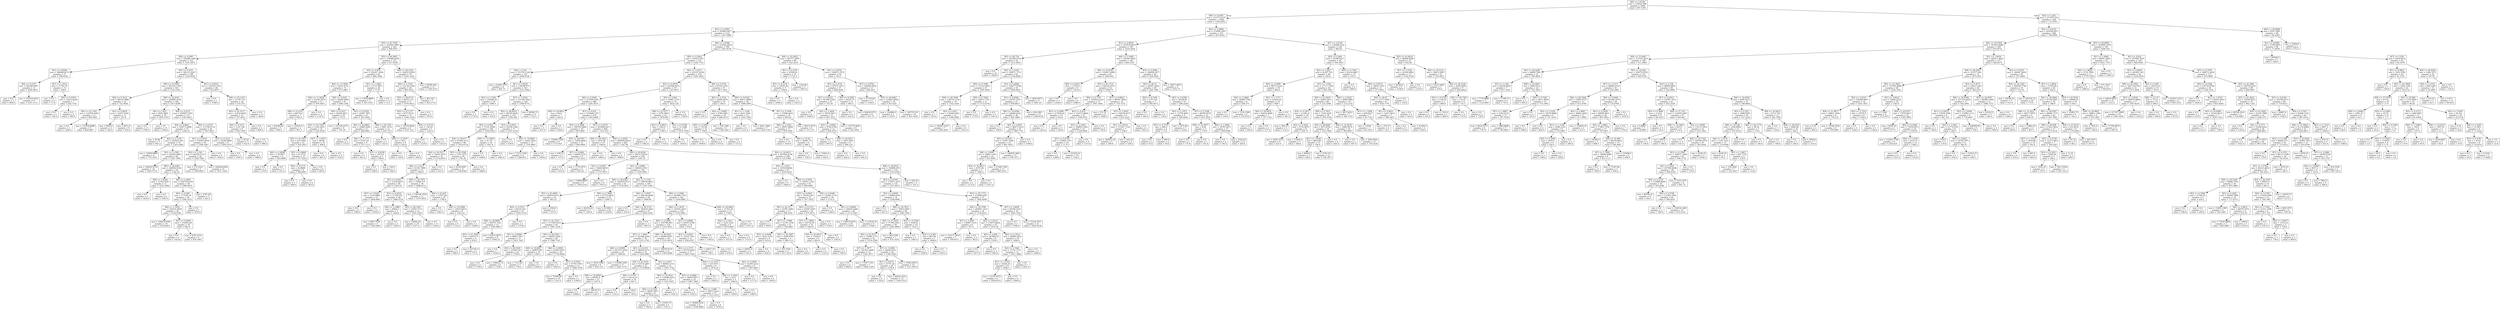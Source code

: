 digraph Tree {
node [shape=box] ;
0 [label="X[6] <= 2.8749\nmse = 332647.698\nsamples = 2000\nvalue = 997.1395"] ;
1 [label="X[0] <= 0.6387\nmse = 312772.0197\nsamples = 1446\nvalue = 1106.4302"] ;
0 -> 1 [labeldistance=2.5, labelangle=45, headlabel="True"] ;
2 [label="X[3] <= 0.2943\nmse = 293883.6677\nsamples = 1131\nvalue = 1187.5968"] ;
1 -> 2 ;
3 [label="X[5] <= 42.7938\nmse = 354544.5982\nsamples = 342\nvalue = 946.9357"] ;
2 -> 3 ;
4 [label="X[0] <= 0.5097\nmse = 358286.1669\nsamples = 215\nvalue = 1141.2651"] ;
3 -> 4 ;
5 [label="X[1] <= 0.8296\nmse = 360068.8176\nsamples = 27\nvalue = 558.8148"] ;
4 -> 5 ;
6 [label="X[4] <= 9.2107\nmse = 362289.9097\nsamples = 12\nvalue = 1045.0833"] ;
5 -> 6 ;
7 [label="mse = 0.0\nsamples = 3\nvalue = 469.0"] ;
6 -> 7 ;
8 [label="mse = 335554.5432\nsamples = 9\nvalue = 1237.1111"] ;
6 -> 8 ;
9 [label="X[7] <= 1.3512\nmse = 17793.76\nsamples = 15\nvalue = 169.8"] ;
5 -> 9 ;
10 [label="mse = 0.0\nsamples = 8\nvalue = 71.0"] ;
9 -> 10 ;
11 [label="X[0] <= 0.5018\nmse = 14223.9184\nsamples = 7\nvalue = 282.7143"] ;
9 -> 11 ;
12 [label="mse = 0.0\nsamples = 3\nvalue = 145.0"] ;
11 -> 12 ;
13 [label="mse = 0.0\nsamples = 4\nvalue = 386.0"] ;
11 -> 13 ;
14 [label="X[3] <= 0.2811\nmse = 302311.0247\nsamples = 188\nvalue = 1224.9149"] ;
4 -> 14 ;
15 [label="X[8] <= 23.3602\nmse = 261222.1305\nsamples = 162\nvalue = 1323.1543"] ;
14 -> 15 ;
16 [label="X[0] <= 0.5212\nmse = 99519.5888\nsamples = 22\nvalue = 721.9545"] ;
15 -> 16 ;
17 [label="X[5] <= 41.1501\nmse = 125550.4463\nsamples = 11\nvalue = 892.9091"] ;
16 -> 17 ;
18 [label="mse = 0.0\nsamples = 2\nvalue = 1200.0"] ;
17 -> 18 ;
19 [label="mse = 127836.8889\nsamples = 9\nvalue = 824.6667"] ;
17 -> 19 ;
20 [label="X[1] <= 0.9918\nmse = 15037.8182\nsamples = 11\nvalue = 551.0"] ;
16 -> 20 ;
21 [label="mse = 9025.0\nsamples = 2\nvalue = 362.0"] ;
20 -> 21 ;
22 [label="mse = 6672.0\nsamples = 9\nvalue = 593.0"] ;
20 -> 22 ;
23 [label="X[8] <= 24.4191\nmse = 220909.2478\nsamples = 140\nvalue = 1417.6286"] ;
15 -> 23 ;
24 [label="X[2] <= 3.821\nmse = 9592.5803\nsamples = 29\nvalue = 1695.3793"] ;
23 -> 24 ;
25 [label="mse = 0.0\nsamples = 15\nvalue = 1790.0"] ;
24 -> 25 ;
26 [label="mse = 0.0\nsamples = 14\nvalue = 1594.0"] ;
24 -> 26 ;
27 [label="X[0] <= 0.5272\nmse = 250697.2303\nsamples = 111\nvalue = 1345.0631"] ;
23 -> 27 ;
28 [label="X[4] <= 8.8621\nmse = 254573.2896\nsamples = 75\nvalue = 1204.52"] ;
27 -> 28 ;
29 [label="mse = 40.96\nsamples = 5\nvalue = 661.2"] ;
28 -> 29 ;
30 [label="X[2] <= 2.1276\nmse = 250162.592\nsamples = 70\nvalue = 1243.3286"] ;
28 -> 30 ;
31 [label="mse = 10560.8889\nsamples = 6\nvalue = 776.3333"] ;
30 -> 31 ;
32 [label="X[2] <= 2.1592\nmse = 250263.0662\nsamples = 64\nvalue = 1287.1094"] ;
30 -> 32 ;
33 [label="mse = 104016.6735\nsamples = 14\nvalue = 1661.5714"] ;
32 -> 33 ;
34 [label="X[8] <= 28.4262\nmse = 240956.5524\nsamples = 50\nvalue = 1182.26"] ;
32 -> 34 ;
35 [label="X[6] <= 2.4594\nmse = 12329.5041\nsamples = 11\nvalue = 1541.6364"] ;
34 -> 35 ;
36 [label="mse = 0.0\nsamples = 5\nvalue = 1420.0"] ;
35 -> 36 ;
37 [label="mse = 0.0\nsamples = 6\nvalue = 1643.0"] ;
35 -> 37 ;
38 [label="X[6] <= 2.2803\nmse = 258739.4254\nsamples = 39\nvalue = 1080.8974"] ;
34 -> 38 ;
39 [label="X[3] <= 0.269\nmse = 177554.16\nsamples = 34\nvalue = 1204.3235"] ;
38 -> 39 ;
40 [label="X[6] <= 2.1059\nmse = 164331.8954\nsamples = 29\nvalue = 1124.0345"] ;
39 -> 40 ;
41 [label="mse = 144410.6593\nsamples = 19\nvalue = 1218.8421"] ;
40 -> 41 ;
42 [label="X[1] <= 0.8304\nmse = 152655.69\nsamples = 10\nvalue = 943.9"] ;
40 -> 42 ;
43 [label="mse = 0.0\nsamples = 4\nvalue = 1416.0"] ;
42 -> 43 ;
44 [label="mse = 6783.4722\nsamples = 6\nvalue = 629.1667"] ;
42 -> 44 ;
45 [label="mse = 0.0\nsamples = 5\nvalue = 1670.0"] ;
39 -> 45 ;
46 [label="mse = 2787.84\nsamples = 5\nvalue = 241.6"] ;
38 -> 46 ;
47 [label="X[6] <= 2.6337\nmse = 115740.6752\nsamples = 36\nvalue = 1637.8611"] ;
27 -> 47 ;
48 [label="X[1] <= 0.9163\nmse = 120393.4056\nsamples = 30\nvalue = 1594.1667"] ;
47 -> 48 ;
49 [label="X[2] <= 2.338\nmse = 144526.1233\nsamples = 24\nvalue = 1628.7083"] ;
48 -> 49 ;
50 [label="mse = 272.2222\nsamples = 3\nvalue = 1569.6667"] ;
49 -> 50 ;
51 [label="mse = 164564.6939\nsamples = 21\nvalue = 1637.1429"] ;
49 -> 51 ;
52 [label="mse = 0.0\nsamples = 6\nvalue = 1456.0"] ;
48 -> 52 ;
53 [label="X[3] <= 0.2213\nmse = 35200.8889\nsamples = 6\nvalue = 1856.3333"] ;
47 -> 53 ;
54 [label="mse = 0.0\nsamples = 2\nvalue = 1591.0"] ;
53 -> 54 ;
55 [label="mse = 0.0\nsamples = 4\nvalue = 1989.0"] ;
53 -> 55 ;
56 [label="X[1] <= 0.8233\nmse = 123518.1553\nsamples = 26\nvalue = 612.8077"] ;
14 -> 56 ;
57 [label="mse = 0.0\nsamples = 2\nvalue = 1566.0"] ;
56 -> 57 ;
58 [label="X[8] <= 25.1519\nmse = 51787.151\nsamples = 24\nvalue = 533.375"] ;
56 -> 58 ;
59 [label="X[5] <= 41.9717\nmse = 13418.8639\nsamples = 13\nvalue = 727.4615"] ;
58 -> 59 ;
60 [label="X[0] <= 0.5371\nmse = 1147.358\nsamples = 9\nvalue = 652.5556"] ;
59 -> 60 ;
61 [label="mse = 46.24\nsamples = 5\nvalue = 622.6"] ;
60 -> 61 ;
62 [label="mse = 0.0\nsamples = 4\nvalue = 690.0"] ;
60 -> 62 ;
63 [label="mse = 0.0\nsamples = 4\nvalue = 896.0"] ;
59 -> 63 ;
64 [label="mse = 0.0\nsamples = 11\nvalue = 304.0"] ;
58 -> 64 ;
65 [label="X[5] <= 46.2681\nmse = 176049.6198\nsamples = 127\nvalue = 617.9528"] ;
3 -> 65 ;
66 [label="X[2] <= 4.878\nmse = 102247.3246\nsamples = 92\nvalue = 464.1848"] ;
65 -> 66 ;
67 [label="X[4] <= 13.7608\nmse = 74247.9722\nsamples = 72\nvalue = 571.6667"] ;
66 -> 67 ;
68 [label="X[4] <= 11.5654\nmse = 53108.2479\nsamples = 11\nvalue = 979.5455"] ;
67 -> 68 ;
69 [label="X[4] <= 9.2107\nmse = 68174.0\nsamples = 7\nvalue = 905.0"] ;
68 -> 69 ;
70 [label="mse = 83636.64\nsamples = 5\nvalue = 946.4"] ;
69 -> 70 ;
71 [label="mse = 14520.25\nsamples = 2\nvalue = 801.5"] ;
69 -> 71 ;
72 [label="mse = 0.0\nsamples = 4\nvalue = 1110.0"] ;
68 -> 72 ;
73 [label="X[6] <= 2.6191\nmse = 42649.9049\nsamples = 61\nvalue = 498.1148"] ;
67 -> 73 ;
74 [label="X[0] <= 0.5327\nmse = 36166.2051\nsamples = 39\nvalue = 575.0"] ;
73 -> 74 ;
75 [label="X[5] <= 43.7293\nmse = 1220.2435\nsamples = 31\nvalue = 542.4194"] ;
74 -> 75 ;
76 [label="X[5] <= 43.1873\nmse = 410.2993\nsamples = 21\nvalue = 563.2857"] ;
75 -> 76 ;
77 [label="X[6] <= 2.4909\nmse = 176.9877\nsamples = 9\nvalue = 543.8889"] ;
76 -> 77 ;
78 [label="mse = 0.0\nsamples = 2\nvalue = 519.0"] ;
77 -> 78 ;
79 [label="mse = 0.0\nsamples = 7\nvalue = 551.0"] ;
77 -> 79 ;
80 [label="X[1] <= 0.8808\nmse = 91.4722\nsamples = 12\nvalue = 577.8333"] ;
76 -> 80 ;
81 [label="X[0] <= 0.5172\nmse = 26.8889\nsamples = 6\nvalue = 586.6667"] ;
80 -> 81 ;
82 [label="mse = 0.0\nsamples = 2\nvalue = 594.0"] ;
81 -> 82 ;
83 [label="mse = 0.0\nsamples = 4\nvalue = 583.0"] ;
81 -> 83 ;
84 [label="mse = 0.0\nsamples = 6\nvalue = 569.0"] ;
80 -> 84 ;
85 [label="X[7] <= 1.6037\nmse = 86.64\nsamples = 10\nvalue = 498.6"] ;
75 -> 85 ;
86 [label="mse = 0.0\nsamples = 6\nvalue = 491.0"] ;
85 -> 86 ;
87 [label="mse = 0.0\nsamples = 4\nvalue = 510.0"] ;
85 -> 87 ;
88 [label="mse = 151529.4375\nsamples = 8\nvalue = 701.25"] ;
74 -> 88 ;
89 [label="X[1] <= 0.9762\nmse = 25087.7851\nsamples = 22\nvalue = 361.8182"] ;
73 -> 89 ;
90 [label="X[5] <= 43.6893\nmse = 14980.2645\nsamples = 11\nvalue = 488.9091"] ;
89 -> 90 ;
91 [label="mse = 0.0\nsamples = 2\nvalue = 272.0"] ;
90 -> 91 ;
92 [label="X[4] <= 17.175\nmse = 5530.321\nsamples = 9\nvalue = 537.1111"] ;
90 -> 92 ;
93 [label="mse = 0.0\nsamples = 4\nvalue = 461.0"] ;
92 -> 93 ;
94 [label="X[1] <= 0.8236\nmse = 1612.8\nsamples = 5\nvalue = 598.0"] ;
92 -> 94 ;
95 [label="mse = 0.0\nsamples = 2\nvalue = 646.0"] ;
94 -> 95 ;
96 [label="mse = 128.0\nsamples = 3\nvalue = 566.0"] ;
94 -> 96 ;
97 [label="X[8] <= 20.1703\nmse = 2891.1074\nsamples = 11\nvalue = 234.7273"] ;
89 -> 97 ;
98 [label="mse = 0.0\nsamples = 3\nvalue = 322.0"] ;
97 -> 98 ;
99 [label="X[8] <= 21.8157\nmse = 48.0\nsamples = 8\nvalue = 202.0"] ;
97 -> 99 ;
100 [label="mse = 0.0\nsamples = 2\nvalue = 190.0"] ;
99 -> 100 ;
101 [label="mse = 0.0\nsamples = 6\nvalue = 206.0"] ;
99 -> 101 ;
102 [label="X[1] <= 1.1485\nmse = 11737.9875\nsamples = 20\nvalue = 77.25"] ;
66 -> 102 ;
103 [label="mse = 17050.8889\nsamples = 3\nvalue = 305.3333"] ;
102 -> 103 ;
104 [label="mse = 0.0\nsamples = 17\nvalue = 37.0"] ;
102 -> 104 ;
105 [label="X[8] <= 28.2156\nmse = 144523.0939\nsamples = 35\nvalue = 1022.1429"] ;
65 -> 105 ;
106 [label="X[6] <= 2.7433\nmse = 121182.0556\nsamples = 24\nvalue = 881.8333"] ;
105 -> 106 ;
107 [label="X[5] <= 49.4174\nmse = 48352.173\nsamples = 17\nvalue = 1070.9412"] ;
106 -> 107 ;
108 [label="X[5] <= 47.2777\nmse = 8757.0533\nsamples = 13\nvalue = 1184.1538"] ;
107 -> 108 ;
109 [label="mse = 10578.8594\nsamples = 8\nvalue = 1147.125"] ;
108 -> 109 ;
110 [label="X[0] <= 0.5153\nmse = 138.24\nsamples = 5\nvalue = 1243.4"] ;
108 -> 110 ;
111 [label="mse = 0.0\nsamples = 2\nvalue = 1229.0"] ;
110 -> 111 ;
112 [label="mse = 0.0\nsamples = 3\nvalue = 1253.0"] ;
110 -> 112 ;
113 [label="mse = 0.0\nsamples = 4\nvalue = 703.0"] ;
107 -> 113 ;
114 [label="mse = 283.102\nsamples = 7\nvalue = 422.5714"] ;
106 -> 114 ;
115 [label="mse = 58780.562\nsamples = 11\nvalue = 1328.2727"] ;
105 -> 115 ;
116 [label="X[6] <= 2.8386\nmse = 231602.4919\nsamples = 789\nvalue = 1291.9138"] ;
2 -> 116 ;
117 [label="X[0] <= 0.5042\nmse = 216167.655\nsamples = 721\nvalue = 1326.7712"] ;
116 -> 117 ;
118 [label="X[2] <= 2.02\nmse = 151705.1149\nsamples = 147\nvalue = 1496.9728"] ;
117 -> 118 ;
119 [label="mse = 23364.1875\nsamples = 4\nvalue = 562.75"] ;
118 -> 119 ;
120 [label="X[1] <= 0.8245\nmse = 130198.975\nsamples = 143\nvalue = 1523.1049"] ;
118 -> 120 ;
121 [label="X[2] <= 2.1592\nmse = 101648.25\nsamples = 14\nvalue = 1099.5"] ;
120 -> 121 ;
122 [label="mse = 0.0\nsamples = 3\nvalue = 1710.0"] ;
121 -> 122 ;
123 [label="mse = 0.0\nsamples = 11\nvalue = 933.0"] ;
121 -> 123 ;
124 [label="X[7] <= 3.5541\nmse = 111709.7924\nsamples = 129\nvalue = 1569.0775"] ;
120 -> 124 ;
125 [label="X[5] <= 48.6919\nmse = 88726.6038\nsamples = 125\nvalue = 1596.168"] ;
124 -> 125 ;
126 [label="X[0] <= 0.504\nmse = 71191.8384\nsamples = 108\nvalue = 1650.4352"] ;
125 -> 126 ;
127 [label="X[4] <= 39.677\nmse = 67828.3112\nsamples = 98\nvalue = 1619.0714"] ;
126 -> 127 ;
128 [label="X[4] <= 34.2517\nmse = 73814.7074\nsamples = 78\nvalue = 1574.8974"] ;
127 -> 128 ;
129 [label="X[6] <= 2.5212\nmse = 51181.7895\nsamples = 76\nvalue = 1600.0"] ;
128 -> 129 ;
130 [label="X[1] <= 0.854\nmse = 15556.6875\nsamples = 40\nvalue = 1520.25"] ;
129 -> 130 ;
131 [label="X[7] <= 1.6328\nmse = 1216.8889\nsamples = 12\nvalue = 1604.6667"] ;
130 -> 131 ;
132 [label="mse = 0.0\nsamples = 8\nvalue = 1580.0"] ;
131 -> 132 ;
133 [label="mse = 0.0\nsamples = 4\nvalue = 1654.0"] ;
131 -> 133 ;
134 [label="X[3] <= 0.4434\nmse = 17339.352\nsamples = 28\nvalue = 1484.0714"] ;
130 -> 134 ;
135 [label="X[6] <= 2.1088\nmse = 20043.2\nsamples = 5\nvalue = 1404.0"] ;
134 -> 135 ;
136 [label="mse = 9067.5556\nsamples = 3\nvalue = 1502.6667"] ;
135 -> 136 ;
137 [label="mse = 0.0\nsamples = 2\nvalue = 1256.0"] ;
135 -> 137 ;
138 [label="X[5] <= 46.3391\nmse = 15054.7713\nsamples = 23\nvalue = 1501.4783"] ;
134 -> 138 ;
139 [label="mse = 33600.24\nsamples = 10\nvalue = 1477.4"] ;
138 -> 139 ;
140 [label="mse = 0.0\nsamples = 13\nvalue = 1520.0"] ;
138 -> 140 ;
141 [label="X[8] <= 20.7972\nmse = 75846.571\nsamples = 36\nvalue = 1688.6111"] ;
129 -> 141 ;
142 [label="mse = 156744.7934\nsamples = 11\nvalue = 1479.5455"] ;
141 -> 142 ;
143 [label="X[8] <= 22.647\nmse = 12557.68\nsamples = 25\nvalue = 1780.6"] ;
141 -> 143 ;
144 [label="mse = 0.0\nsamples = 17\nvalue = 1841.0"] ;
143 -> 144 ;
145 [label="X[4] <= 18.5086\nmse = 15016.6875\nsamples = 8\nvalue = 1652.25"] ;
143 -> 145 ;
146 [label="mse = 0.0\nsamples = 6\nvalue = 1723.0"] ;
145 -> 146 ;
147 [label="mse = 0.0\nsamples = 2\nvalue = 1440.0"] ;
145 -> 147 ;
148 [label="mse = 0.0\nsamples = 2\nvalue = 621.0"] ;
128 -> 148 ;
149 [label="X[5] <= 45.5549\nmse = 7191.2275\nsamples = 20\nvalue = 1791.35"] ;
127 -> 149 ;
150 [label="mse = 4334.9587\nsamples = 11\nvalue = 1728.6364"] ;
149 -> 150 ;
151 [label="mse = 0.0\nsamples = 9\nvalue = 1868.0"] ;
149 -> 151 ;
152 [label="X[4] <= 11.5828\nmse = 41.16\nsamples = 10\nvalue = 1957.8"] ;
126 -> 152 ;
153 [label="mse = 0.0\nsamples = 3\nvalue = 1948.0"] ;
152 -> 153 ;
154 [label="mse = 0.0\nsamples = 7\nvalue = 1962.0"] ;
152 -> 154 ;
155 [label="X[3] <= 0.4052\nmse = 62558.1246\nsamples = 17\nvalue = 1251.4118"] ;
125 -> 155 ;
156 [label="mse = 0.0\nsamples = 2\nvalue = 639.0"] ;
155 -> 156 ;
157 [label="X[4] <= 14.0695\nmse = 14225.2622\nsamples = 15\nvalue = 1333.0667"] ;
155 -> 157 ;
158 [label="mse = 17212.7344\nsamples = 8\nvalue = 1266.625"] ;
157 -> 158 ;
159 [label="mse = 0.0\nsamples = 7\nvalue = 1409.0"] ;
157 -> 159 ;
160 [label="mse = 90306.75\nsamples = 4\nvalue = 722.5"] ;
124 -> 160 ;
161 [label="X[1] <= 1.0371\nmse = 223357.6338\nsamples = 574\nvalue = 1283.1829"] ;
117 -> 161 ;
162 [label="X[3] <= 0.4678\nmse = 221966.8573\nsamples = 517\nvalue = 1323.4971"] ;
161 -> 162 ;
163 [label="X[0] <= 0.5046\nmse = 217929.0301\nsamples = 486\nvalue = 1291.0535"] ;
162 -> 163 ;
164 [label="X[4] <= 26.0822\nmse = 90.0\nsamples = 7\nvalue = 443.0"] ;
163 -> 164 ;
165 [label="mse = 0.0\nsamples = 5\nvalue = 437.0"] ;
164 -> 165 ;
166 [label="mse = 0.0\nsamples = 2\nvalue = 458.0"] ;
164 -> 166 ;
167 [label="X[7] <= 0.019\nmse = 210448.7357\nsamples = 479\nvalue = 1303.4468"] ;
163 -> 167 ;
168 [label="X[3] <= 0.3698\nmse = 169793.9889\nsamples = 19\nvalue = 867.8947"] ;
167 -> 168 ;
169 [label="mse = 139280.7344\nsamples = 8\nvalue = 1175.625"] ;
168 -> 169 ;
170 [label="X[5] <= 44.0507\nmse = 73026.0826\nsamples = 11\nvalue = 644.0909"] ;
168 -> 170 ;
171 [label="mse = 1681.0\nsamples = 2\nvalue = 157.0"] ;
170 -> 171 ;
172 [label="X[7] <= 0.0062\nmse = 24440.2222\nsamples = 9\nvalue = 752.3333"] ;
170 -> 172 ;
173 [label="mse = 0.0\nsamples = 5\nvalue = 614.0"] ;
172 -> 173 ;
174 [label="mse = 1170.1875\nsamples = 4\nvalue = 925.25"] ;
172 -> 174 ;
175 [label="X[7] <= 0.0575\nmse = 203968.6417\nsamples = 460\nvalue = 1321.437"] ;
167 -> 175 ;
176 [label="X[8] <= 24.3623\nmse = 3010.56\nsamples = 10\nvalue = 1928.8"] ;
175 -> 176 ;
177 [label="mse = 0.0\nsamples = 6\nvalue = 1884.0"] ;
176 -> 177 ;
178 [label="mse = 0.0\nsamples = 4\nvalue = 1996.0"] ;
176 -> 178 ;
179 [label="X[6] <= 2.4283\nmse = 200054.6564\nsamples = 450\nvalue = 1307.94"] ;
175 -> 179 ;
180 [label="X[8] <= 20.8294\nmse = 182313.6336\nsamples = 250\nvalue = 1381.52"] ;
179 -> 180 ;
181 [label="X[1] <= 0.8267\nmse = 55682.6939\nsamples = 14\nvalue = 1757.8571"] ;
180 -> 181 ;
182 [label="mse = 13868.8889\nsamples = 6\nvalue = 1500.3333"] ;
181 -> 182 ;
183 [label="mse = 0.0\nsamples = 8\nvalue = 1951.0"] ;
181 -> 183 ;
184 [label="X[2] <= 2.0068\nmse = 180925.4705\nsamples = 236\nvalue = 1359.1949"] ;
180 -> 184 ;
185 [label="X[8] <= 28.4262\nmse = 106102.0119\nsamples = 41\nvalue = 1178.2927"] ;
184 -> 185 ;
186 [label="X[5] <= 43.4094\nmse = 109914.8125\nsamples = 16\nvalue = 993.25"] ;
185 -> 186 ;
187 [label="X[0] <= 0.5513\nmse = 94216.102\nsamples = 14\nvalue = 1055.5714"] ;
186 -> 187 ;
188 [label="X[8] <= 26.8992\nmse = 89578.7222\nsamples = 12\nvalue = 1001.6667"] ;
187 -> 188 ;
189 [label="X[5] <= 41.5693\nmse = 62010.75\nsamples = 4\nvalue = 876.5"] ;
188 -> 189 ;
190 [label="mse = 0.0\nsamples = 2\nvalue = 982.0"] ;
189 -> 190 ;
191 [label="mse = 101761.0\nsamples = 2\nvalue = 771.0"] ;
189 -> 191 ;
192 [label="mse = 91612.6875\nsamples = 8\nvalue = 1064.25"] ;
188 -> 192 ;
193 [label="mse = 0.0\nsamples = 2\nvalue = 1379.0"] ;
187 -> 193 ;
194 [label="mse = 2304.0\nsamples = 2\nvalue = 557.0"] ;
186 -> 194 ;
195 [label="X[6] <= 2.3849\nmse = 67722.6816\nsamples = 25\nvalue = 1296.72"] ;
185 -> 195 ;
196 [label="mse = 82254.24\nsamples = 5\nvalue = 1203.6"] ;
195 -> 196 ;
197 [label="mse = 61380.0\nsamples = 20\nvalue = 1320.0"] ;
195 -> 197 ;
198 [label="X[2] <= 2.1163\nmse = 188330.0852\nsamples = 195\nvalue = 1397.2308"] ;
184 -> 198 ;
199 [label="X[4] <= 5.9597\nmse = 204144.9604\nsamples = 50\nvalue = 1606.86"] ;
198 -> 199 ;
200 [label="mse = 0.0\nsamples = 3\nvalue = 923.0"] ;
199 -> 200 ;
201 [label="X[4] <= 38.5716\nmse = 185419.1861\nsamples = 47\nvalue = 1650.5106"] ;
199 -> 201 ;
202 [label="X[5] <= 41.3532\nmse = 171590.9314\nsamples = 45\nvalue = 1681.1556"] ;
201 -> 202 ;
203 [label="X[1] <= 0.8684\nmse = 96821.5917\nsamples = 17\nvalue = 1831.7647"] ;
202 -> 203 ;
204 [label="mse = 0.0\nsamples = 7\nvalue = 1936.0"] ;
203 -> 204 ;
205 [label="X[5] <= 40.1929\nmse = 151667.36\nsamples = 10\nvalue = 1758.8"] ;
203 -> 205 ;
206 [label="mse = 0.0\nsamples = 2\nvalue = 1736.0"] ;
205 -> 206 ;
207 [label="mse = 189421.75\nsamples = 8\nvalue = 1764.5"] ;
205 -> 207 ;
208 [label="X[5] <= 42.4303\nmse = 194853.2041\nsamples = 28\nvalue = 1589.7143"] ;
202 -> 208 ;
209 [label="X[8] <= 39.8927\nmse = 289679.69\nsamples = 10\nvalue = 1285.1"] ;
208 -> 209 ;
210 [label="mse = 7123.36\nsamples = 5\nvalue = 750.2"] ;
209 -> 210 ;
211 [label="mse = 0.0\nsamples = 5\nvalue = 1820.0"] ;
209 -> 211 ;
212 [label="X[6] <= 2.0958\nmse = 61983.0525\nsamples = 18\nvalue = 1758.9444"] ;
208 -> 212 ;
213 [label="mse = 0.0\nsamples = 5\nvalue = 1943.0"] ;
212 -> 213 ;
214 [label="X[1] <= 0.9161\nmse = 67781.9763\nsamples = 13\nvalue = 1688.1538"] ;
212 -> 214 ;
215 [label="mse = 75599.09\nsamples = 10\nvalue = 1741.9"] ;
214 -> 215 ;
216 [label="mse = 0.0\nsamples = 3\nvalue = 1509.0"] ;
214 -> 216 ;
217 [label="mse = 0.0\nsamples = 2\nvalue = 961.0"] ;
201 -> 217 ;
218 [label="X[6] <= 2.3586\nmse = 162498.1763\nsamples = 145\nvalue = 1324.9448"] ;
198 -> 218 ;
219 [label="X[6] <= 2.3478\nmse = 150162.2452\nsamples = 130\nvalue = 1270.5692"] ;
218 -> 219 ;
220 [label="X[6] <= 2.2082\nmse = 145790.093\nsamples = 116\nvalue = 1313.5431"] ;
219 -> 220 ;
221 [label="X[7] <= 1.4941\nmse = 141466.2242\nsamples = 78\nvalue = 1215.1795"] ;
220 -> 221 ;
222 [label="X[6] <= 2.0958\nmse = 201373.1936\nsamples = 25\nvalue = 1069.92"] ;
221 -> 222 ;
223 [label="mse = 5439.1094\nsamples = 8\nvalue = 655.125"] ;
222 -> 223 ;
224 [label="mse = 174508.3391\nsamples = 17\nvalue = 1265.1176"] ;
222 -> 224 ;
225 [label="X[3] <= 0.4333\nmse = 98560.4372\nsamples = 53\nvalue = 1283.6981"] ;
221 -> 225 ;
226 [label="X[5] <= 43.4161\nmse = 93514.2087\nsamples = 22\nvalue = 1170.8636"] ;
225 -> 226 ;
227 [label="X[8] <= 32.6959\nmse = 66793.0\nsamples = 12\nvalue = 1357.0"] ;
226 -> 227 ;
228 [label="mse = 0.0\nsamples = 4\nvalue = 1688.0"] ;
227 -> 228 ;
229 [label="mse = 18018.75\nsamples = 8\nvalue = 1191.5"] ;
227 -> 229 ;
230 [label="X[0] <= 0.557\nmse = 34112.25\nsamples = 10\nvalue = 947.5"] ;
226 -> 230 ;
231 [label="mse = 0.0\nsamples = 5\nvalue = 1132.0"] ;
230 -> 231 ;
232 [label="mse = 144.0\nsamples = 5\nvalue = 763.0"] ;
230 -> 232 ;
233 [label="X[1] <= 0.857\nmse = 86694.1103\nsamples = 31\nvalue = 1363.7742"] ;
225 -> 233 ;
234 [label="X[4] <= 29.3631\nmse = 118586.2431\nsamples = 12\nvalue = 1167.4167"] ;
233 -> 234 ;
235 [label="X[0] <= 0.5184\nmse = 89267.0617\nsamples = 9\nvalue = 1036.2222"] ;
234 -> 235 ;
236 [label="mse = 0.0\nsamples = 5\nvalue = 784.0"] ;
235 -> 236 ;
237 [label="mse = 21930.75\nsamples = 4\nvalue = 1351.5"] ;
235 -> 237 ;
238 [label="mse = 0.0\nsamples = 3\nvalue = 1561.0"] ;
234 -> 238 ;
239 [label="X[3] <= 0.4466\nmse = 26820.5873\nsamples = 19\nvalue = 1487.7895"] ;
233 -> 239 ;
240 [label="mse = 0.0\nsamples = 4\nvalue = 1392.0"] ;
239 -> 240 ;
241 [label="X[2] <= 3.686\nmse = 30873.4222\nsamples = 15\nvalue = 1513.3333"] ;
239 -> 241 ;
242 [label="mse = 50068.5432\nsamples = 9\nvalue = 1536.8889"] ;
241 -> 242 ;
243 [label="mse = 0.0\nsamples = 6\nvalue = 1478.0"] ;
241 -> 243 ;
244 [label="X[8] <= 26.5832\nmse = 94040.0367\nsamples = 38\nvalue = 1515.4474"] ;
220 -> 244 ;
245 [label="mse = 58978.9116\nsamples = 21\nvalue = 1395.4286"] ;
244 -> 245 ;
246 [label="X[2] <= 2.3179\nmse = 97576.4429\nsamples = 17\nvalue = 1663.7059"] ;
244 -> 246 ;
247 [label="X[4] <= 31.2517\nmse = 225.9375\nsamples = 8\nvalue = 1974.25"] ;
246 -> 247 ;
248 [label="mse = 0.0\nsamples = 3\nvalue = 1993.0"] ;
247 -> 248 ;
249 [label="X[6] <= 2.3455\nmse = 24.0\nsamples = 5\nvalue = 1963.0"] ;
247 -> 249 ;
250 [label="mse = 0.0\nsamples = 3\nvalue = 1959.0"] ;
249 -> 250 ;
251 [label="mse = 0.0\nsamples = 2\nvalue = 1969.0"] ;
249 -> 251 ;
252 [label="X[2] <= 4.2836\nmse = 22190.2222\nsamples = 9\nvalue = 1387.6667"] ;
246 -> 252 ;
253 [label="mse = 0.0\nsamples = 3\nvalue = 1177.0"] ;
252 -> 253 ;
254 [label="mse = 0.0\nsamples = 6\nvalue = 1493.0"] ;
252 -> 254 ;
255 [label="X[1] <= 0.8604\nmse = 44301.6786\nsamples = 14\nvalue = 914.5"] ;
219 -> 255 ;
256 [label="X[3] <= 0.4505\nmse = 12222.7431\nsamples = 12\nvalue = 839.4167"] ;
255 -> 256 ;
257 [label="mse = 24837.76\nsamples = 5\nvalue = 788.2"] ;
256 -> 257 ;
258 [label="mse = 0.0\nsamples = 7\nvalue = 876.0"] ;
256 -> 258 ;
259 [label="mse = 0.0\nsamples = 2\nvalue = 1365.0"] ;
255 -> 259 ;
260 [label="X[8] <= 24.6082\nmse = 21703.36\nsamples = 15\nvalue = 1796.2"] ;
218 -> 260 ;
261 [label="X[2] <= 2.1621\nmse = 2222.2222\nsamples = 9\nvalue = 1679.6667"] ;
260 -> 261 ;
262 [label="mse = 0.0\nsamples = 3\nvalue = 1613.0"] ;
261 -> 262 ;
263 [label="mse = 0.0\nsamples = 6\nvalue = 1713.0"] ;
261 -> 263 ;
264 [label="mse = 0.0\nsamples = 6\nvalue = 1971.0"] ;
260 -> 264 ;
265 [label="X[4] <= 14.4615\nmse = 207004.0138\nsamples = 200\nvalue = 1215.965"] ;
179 -> 265 ;
266 [label="X[2] <= 2.022\nmse = 167639.8004\nsamples = 67\nvalue = 1010.9254"] ;
265 -> 266 ;
267 [label="mse = 0.0\nsamples = 6\nvalue = 1664.0"] ;
266 -> 267 ;
268 [label="X[0] <= 0.5594\nmse = 138051.1325\nsamples = 61\nvalue = 946.6885"] ;
266 -> 268 ;
269 [label="X[3] <= 0.4505\nmse = 78330.256\nsamples = 31\nvalue = 767.7419"] ;
268 -> 269 ;
270 [label="X[5] <= 42.311\nmse = 23781.1696\nsamples = 17\nvalue = 596.3529"] ;
269 -> 270 ;
271 [label="mse = 0.0\nsamples = 2\nvalue = 909.0"] ;
270 -> 271 ;
272 [label="X[7] <= 1.5666\nmse = 12181.1556\nsamples = 15\nvalue = 554.6667"] ;
270 -> 272 ;
273 [label="X[3] <= 0.4449\nmse = 9522.3333\nsamples = 6\nvalue = 653.0"] ;
272 -> 273 ;
274 [label="mse = 28561.0\nsamples = 2\nvalue = 651.0"] ;
273 -> 274 ;
275 [label="mse = 0.0\nsamples = 4\nvalue = 654.0"] ;
273 -> 275 ;
276 [label="X[5] <= 44.3587\nmse = 3209.8765\nsamples = 9\nvalue = 489.1111"] ;
272 -> 276 ;
277 [label="mse = 555.5556\nsamples = 3\nvalue = 411.3333"] ;
276 -> 277 ;
278 [label="mse = 0.0\nsamples = 6\nvalue = 528.0"] ;
276 -> 278 ;
279 [label="X[0] <= 0.5371\nmse = 65587.8367\nsamples = 14\nvalue = 975.8571"] ;
269 -> 279 ;
280 [label="X[7] <= 1.5664\nmse = 64754.16\nsamples = 10\nvalue = 1063.8"] ;
279 -> 280 ;
281 [label="X[5] <= 43.4632\nmse = 71442.0\nsamples = 6\nvalue = 943.0"] ;
280 -> 281 ;
282 [label="mse = 0.0\nsamples = 4\nvalue = 1132.0"] ;
281 -> 282 ;
283 [label="mse = 0.0\nsamples = 2\nvalue = 565.0"] ;
281 -> 283 ;
284 [label="mse = 0.0\nsamples = 4\nvalue = 1245.0"] ;
280 -> 284 ;
285 [label="mse = 0.0\nsamples = 4\nvalue = 756.0"] ;
279 -> 285 ;
286 [label="X[4] <= 4.5448\nmse = 132481.1733\nsamples = 30\nvalue = 1131.6"] ;
268 -> 286 ;
287 [label="mse = 0.0\nsamples = 4\nvalue = 1249.0"] ;
286 -> 287 ;
288 [label="X[1] <= 0.8448\nmse = 150416.2485\nsamples = 26\nvalue = 1113.5385"] ;
286 -> 288 ;
289 [label="mse = 159670.6475\nsamples = 20\nvalue = 1130.05"] ;
288 -> 289 ;
290 [label="mse = 115630.25\nsamples = 6\nvalue = 1058.5"] ;
288 -> 290 ;
291 [label="X[8] <= 28.8521\nmse = 194986.476\nsamples = 133\nvalue = 1319.2556"] ;
265 -> 291 ;
292 [label="X[3] <= 0.4393\nmse = 174971.1675\nsamples = 131\nvalue = 1337.8473"] ;
291 -> 292 ;
293 [label="X[2] <= 2.0045\nmse = 114899.5181\nsamples = 74\nvalue = 1226.0946"] ;
292 -> 293 ;
294 [label="mse = 0.0\nsamples = 5\nvalue = 447.0"] ;
293 -> 294 ;
295 [label="X[8] <= 20.7613\nmse = 76053.6097\nsamples = 69\nvalue = 1282.5507"] ;
293 -> 295 ;
296 [label="X[4] <= 37.2039\nmse = 75789.3565\nsamples = 59\nvalue = 1240.3898"] ;
295 -> 296 ;
297 [label="X[5] <= 41.9717\nmse = 75086.1775\nsamples = 52\nvalue = 1276.2308"] ;
296 -> 297 ;
298 [label="X[7] <= 1.7877\nmse = 187241.2899\nsamples = 13\nvalue = 1185.3077"] ;
297 -> 298 ;
299 [label="mse = 0.0\nsamples = 6\nvalue = 860.0"] ;
298 -> 299 ;
300 [label="mse = 179277.551\nsamples = 7\nvalue = 1464.1429"] ;
298 -> 300 ;
301 [label="X[7] <= 3.0398\nmse = 34026.9152\nsamples = 39\nvalue = 1306.5385"] ;
297 -> 301 ;
302 [label="X[1] <= 0.8371\nmse = 33771.04\nsamples = 20\nvalue = 1339.4"] ;
301 -> 302 ;
303 [label="mse = 0.0\nsamples = 8\nvalue = 1332.0"] ;
302 -> 303 ;
304 [label="mse = 56224.2222\nsamples = 12\nvalue = 1344.3333"] ;
302 -> 304 ;
305 [label="mse = 31962.9972\nsamples = 19\nvalue = 1271.9474"] ;
301 -> 305 ;
306 [label="mse = 582.9796\nsamples = 7\nvalue = 974.1429"] ;
296 -> 306 ;
307 [label="X[3] <= 0.3504\nmse = 5249.01\nsamples = 10\nvalue = 1531.3"] ;
295 -> 307 ;
308 [label="mse = 0.0\nsamples = 5\nvalue = 1462.0"] ;
307 -> 308 ;
309 [label="X[3] <= 0.402\nmse = 893.04\nsamples = 5\nvalue = 1600.6"] ;
307 -> 309 ;
310 [label="mse = 0.0\nsamples = 2\nvalue = 1564.0"] ;
309 -> 310 ;
311 [label="mse = 0.0\nsamples = 3\nvalue = 1625.0"] ;
309 -> 311 ;
312 [label="X[5] <= 45.1774\nmse = 215696.6267\nsamples = 57\nvalue = 1482.9298"] ;
292 -> 312 ;
313 [label="X[4] <= 18.3799\nmse = 285841.1453\nsamples = 34\nvalue = 1374.8235"] ;
312 -> 313 ;
314 [label="X[7] <= 2.3843\nmse = 150867.3333\nsamples = 9\nvalue = 707.0"] ;
313 -> 314 ;
315 [label="mse = 155171.2653\nsamples = 7\nvalue = 799.8571"] ;
314 -> 315 ;
316 [label="mse = 0.0\nsamples = 2\nvalue = 382.0"] ;
314 -> 316 ;
317 [label="X[2] <= 2.0211\nmse = 116075.8624\nsamples = 25\nvalue = 1615.24"] ;
313 -> 317 ;
318 [label="X[2] <= 2.004\nmse = 267806.25\nsamples = 6\nvalue = 1359.5"] ;
317 -> 318 ;
319 [label="mse = 0.0\nsamples = 3\nvalue = 1877.0"] ;
318 -> 319 ;
320 [label="mse = 0.0\nsamples = 3\nvalue = 842.0"] ;
318 -> 320 ;
321 [label="X[2] <= 2.3512\nmse = 40985.2632\nsamples = 19\nvalue = 1696.0"] ;
317 -> 321 ;
322 [label="X[2] <= 2.1641\nmse = 17741.7751\nsamples = 13\nvalue = 1811.3846"] ;
321 -> 322 ;
323 [label="X[7] <= 1.5352\nmse = 14244.25\nsamples = 10\nvalue = 1856.5"] ;
322 -> 323 ;
324 [label="mse = 21233.4722\nsamples = 6\nvalue = 1824.8333"] ;
323 -> 324 ;
325 [label="mse = 0.0\nsamples = 4\nvalue = 1904.0"] ;
323 -> 325 ;
326 [label="mse = 0.0\nsamples = 3\nvalue = 1661.0"] ;
322 -> 326 ;
327 [label="mse = 0.0\nsamples = 6\nvalue = 1446.0"] ;
321 -> 327 ;
328 [label="X[7] <= 3.0659\nmse = 69189.3233\nsamples = 23\nvalue = 1642.7391"] ;
312 -> 328 ;
329 [label="mse = 0.0\nsamples = 2\nvalue = 1708.0"] ;
328 -> 329 ;
330 [label="mse = 75334.5351\nsamples = 21\nvalue = 1636.5238"] ;
328 -> 330 ;
331 [label="mse = 420.25\nsamples = 2\nvalue = 101.5"] ;
291 -> 331 ;
332 [label="X[3] <= 0.493\nmse = 10061.2737\nsamples = 31\nvalue = 1832.129"] ;
162 -> 332 ;
333 [label="X[8] <= 23.2277\nmse = 5376.3403\nsamples = 23\nvalue = 1878.087"] ;
332 -> 333 ;
334 [label="X[3] <= 0.4823\nmse = 7442.0\nsamples = 6\nvalue = 1780.0"] ;
333 -> 334 ;
335 [label="mse = 0.0\nsamples = 2\nvalue = 1902.0"] ;
334 -> 335 ;
336 [label="mse = 0.0\nsamples = 4\nvalue = 1719.0"] ;
334 -> 336 ;
337 [label="X[3] <= 0.4796\nmse = 53.1488\nsamples = 17\nvalue = 1912.7059"] ;
333 -> 337 ;
338 [label="mse = 0.0\nsamples = 5\nvalue = 1924.0"] ;
337 -> 338 ;
339 [label="mse = 0.0\nsamples = 12\nvalue = 1908.0"] ;
337 -> 339 ;
340 [label="mse = 0.0\nsamples = 8\nvalue = 1700.0"] ;
332 -> 340 ;
341 [label="X[0] <= 0.5756\nmse = 87526.3195\nsamples = 57\nvalue = 917.5263"] ;
161 -> 341 ;
342 [label="X[6] <= 2.3124\nmse = 22684.9474\nsamples = 19\nvalue = 592.0"] ;
341 -> 342 ;
343 [label="mse = 0.0\nsamples = 3\nvalue = 291.0"] ;
342 -> 343 ;
344 [label="X[2] <= 3.6905\nmse = 6765.4961\nsamples = 16\nvalue = 648.4375"] ;
342 -> 344 ;
345 [label="X[6] <= 2.5082\nmse = 752.64\nsamples = 10\nvalue = 708.6"] ;
344 -> 345 ;
346 [label="mse = 0.0\nsamples = 4\nvalue = 675.0"] ;
345 -> 346 ;
347 [label="mse = 0.0\nsamples = 6\nvalue = 731.0"] ;
345 -> 347 ;
348 [label="mse = 700.1389\nsamples = 6\nvalue = 548.1667"] ;
344 -> 348 ;
349 [label="X[0] <= 0.6165\nmse = 40471.4688\nsamples = 38\nvalue = 1080.2895"] ;
341 -> 349 ;
350 [label="X[1] <= 1.1146\nmse = 4631.2544\nsamples = 13\nvalue = 1243.7692"] ;
349 -> 350 ;
351 [label="mse = 0.0\nsamples = 6\nvalue = 1231.0"] ;
350 -> 351 ;
352 [label="mse = 8341.3469\nsamples = 7\nvalue = 1254.7143"] ;
350 -> 352 ;
353 [label="X[7] <= 4.2396\nmse = 37984.4416\nsamples = 25\nvalue = 995.28"] ;
349 -> 353 ;
354 [label="X[6] <= 2.1565\nmse = 29057.6609\nsamples = 17\nvalue = 939.5294"] ;
353 -> 354 ;
355 [label="mse = 0.0\nsamples = 13\nvalue = 1018.0"] ;
354 -> 355 ;
356 [label="X[4] <= 22.45\nmse = 38442.75\nsamples = 4\nvalue = 684.5"] ;
354 -> 356 ;
357 [label="mse = 0.0\nsamples = 2\nvalue = 726.0"] ;
356 -> 357 ;
358 [label="mse = 73441.0\nsamples = 2\nvalue = 643.0"] ;
356 -> 358 ;
359 [label="mse = 36313.9375\nsamples = 8\nvalue = 1113.75"] ;
353 -> 359 ;
360 [label="X[4] <= 10.2952\nmse = 245777.2483\nsamples = 68\nvalue = 922.3235"] ;
116 -> 360 ;
361 [label="X[3] <= 0.3239\nmse = 35569.41\nsamples = 10\nvalue = 1733.3"] ;
360 -> 361 ;
362 [label="X[3] <= 0.3154\nmse = 13029.36\nsamples = 5\nvalue = 1564.8"] ;
361 -> 362 ;
363 [label="mse = 0.0\nsamples = 3\nvalue = 1658.0"] ;
362 -> 363 ;
364 [label="mse = 0.0\nsamples = 2\nvalue = 1425.0"] ;
362 -> 364 ;
365 [label="mse = 1324.96\nsamples = 5\nvalue = 1901.8"] ;
361 -> 365 ;
366 [label="X[1] <= 0.9751\nmse = 149075.7672\nsamples = 58\nvalue = 782.5"] ;
360 -> 366 ;
367 [label="X[3] <= 0.3154\nmse = 87673.1015\nsamples = 37\nvalue = 668.9189"] ;
366 -> 367 ;
368 [label="X[1] <= 0.8222\nmse = 81390.2144\nsamples = 25\nvalue = 752.16"] ;
367 -> 368 ;
369 [label="mse = 0.0\nsamples = 4\nvalue = 1040.0"] ;
368 -> 369 ;
370 [label="X[2] <= 2.3628\nmse = 78105.8413\nsamples = 21\nvalue = 697.3333"] ;
368 -> 370 ;
371 [label="X[2] <= 2.0058\nmse = 9764.0764\nsamples = 12\nvalue = 828.4167"] ;
370 -> 371 ;
372 [label="mse = 0.0\nsamples = 4\nvalue = 697.0"] ;
371 -> 372 ;
373 [label="X[8] <= 26.2615\nmse = 1693.3594\nsamples = 8\nvalue = 894.125"] ;
371 -> 373 ;
374 [label="mse = 0.0\nsamples = 5\nvalue = 926.0"] ;
373 -> 374 ;
375 [label="mse = 0.0\nsamples = 3\nvalue = 841.0"] ;
373 -> 375 ;
376 [label="mse = 115770.4691\nsamples = 9\nvalue = 522.5556"] ;
370 -> 376 ;
377 [label="X[0] <= 0.5285\nmse = 56252.75\nsamples = 12\nvalue = 495.5"] ;
367 -> 377 ;
378 [label="mse = 0.0\nsamples = 4\nvalue = 423.0"] ;
377 -> 378 ;
379 [label="mse = 80436.9375\nsamples = 8\nvalue = 531.75"] ;
377 -> 379 ;
380 [label="X[7] <= 0.6762\nmse = 194484.0454\nsamples = 21\nvalue = 982.619"] ;
366 -> 380 ;
381 [label="mse = 27159.04\nsamples = 5\nvalue = 1526.6"] ;
380 -> 381 ;
382 [label="X[5] <= 44.4847\nmse = 125401.6094\nsamples = 16\nvalue = 812.625"] ;
380 -> 382 ;
383 [label="mse = 142884.0\nsamples = 2\nvalue = 529.0"] ;
382 -> 383 ;
384 [label="mse = 109770.551\nsamples = 14\nvalue = 853.1429"] ;
382 -> 384 ;
385 [label="X[2] <= 2.9004\nmse = 272006.3587\nsamples = 315\nvalue = 815.0032"] ;
1 -> 385 ;
386 [label="X[1] <= 0.8819\nmse = 257819.6819\nsamples = 195\nvalue = 1019.3436"] ;
385 -> 386 ;
387 [label="X[5] <= 40.734\nmse = 222369.4726\nsamples = 92\nvalue = 1215.3043"] ;
386 -> 387 ;
388 [label="mse = 0.0\nsamples = 10\nvalue = 1858.0"] ;
387 -> 388 ;
389 [label="X[2] <= 2.1019\nmse = 192971.7751\nsamples = 82\nvalue = 1136.9268"] ;
387 -> 389 ;
390 [label="X[0] <= 0.7068\nmse = 171223.9451\nsamples = 27\nvalue = 1395.5926"] ;
389 -> 390 ;
391 [label="X[8] <= 20.7408\nmse = 128178.1224\nsamples = 14\nvalue = 1102.1429"] ;
390 -> 391 ;
392 [label="mse = 0.0\nsamples = 3\nvalue = 743.0"] ;
391 -> 392 ;
393 [label="X[3] <= 0.453\nmse = 118364.6281\nsamples = 11\nvalue = 1200.0909"] ;
391 -> 393 ;
394 [label="mse = 166041.6327\nsamples = 7\nvalue = 1285.2857"] ;
393 -> 394 ;
395 [label="mse = 0.0\nsamples = 4\nvalue = 1051.0"] ;
393 -> 395 ;
396 [label="X[0] <= 0.7838\nmse = 24973.7751\nsamples = 13\nvalue = 1711.6154"] ;
390 -> 396 ;
397 [label="mse = 0.0\nsamples = 11\nvalue = 1779.0"] ;
396 -> 397 ;
398 [label="mse = 0.0\nsamples = 2\nvalue = 1341.0"] ;
396 -> 398 ;
399 [label="X[3] <= 0.4869\nmse = 154677.9788\nsamples = 55\nvalue = 1009.9455"] ;
389 -> 399 ;
400 [label="X[1] <= 0.8584\nmse = 130707.2557\nsamples = 51\nvalue = 958.8627"] ;
399 -> 400 ;
401 [label="X[4] <= 16.8566\nmse = 124666.0222\nsamples = 38\nvalue = 845.3684"] ;
400 -> 401 ;
402 [label="mse = 0.0\nsamples = 3\nvalue = 199.0"] ;
401 -> 402 ;
403 [label="X[2] <= 2.4853\nmse = 96471.4335\nsamples = 35\nvalue = 900.7714"] ;
401 -> 403 ;
404 [label="X[5] <= 44.418\nmse = 75391.3388\nsamples = 33\nvalue = 861.5455"] ;
403 -> 404 ;
405 [label="X[6] <= 2.6997\nmse = 34681.1343\nsamples = 22\nvalue = 912.9545"] ;
404 -> 405 ;
406 [label="X[5] <= 42.6913\nmse = 4570.56\nsamples = 5\nvalue = 1092.2"] ;
405 -> 406 ;
407 [label="mse = 0.0\nsamples = 2\nvalue = 1175.0"] ;
406 -> 407 ;
408 [label="mse = 0.0\nsamples = 3\nvalue = 1037.0"] ;
406 -> 408 ;
409 [label="mse = 31308.1799\nsamples = 17\nvalue = 860.2353"] ;
405 -> 409 ;
410 [label="mse = 140954.3802\nsamples = 11\nvalue = 758.7273"] ;
404 -> 410 ;
411 [label="mse = 0.0\nsamples = 2\nvalue = 1548.0"] ;
403 -> 411 ;
412 [label="mse = 654.3905\nsamples = 13\nvalue = 1290.6154"] ;
400 -> 412 ;
413 [label="mse = 2836.6875\nsamples = 4\nvalue = 1661.25"] ;
399 -> 413 ;
414 [label="X[6] <= 2.1669\nmse = 224547.8452\nsamples = 103\nvalue = 844.3107"] ;
386 -> 414 ;
415 [label="X[4] <= 14.9763\nmse = 159027.6909\nsamples = 61\nvalue = 1064.541"] ;
414 -> 415 ;
416 [label="X[0] <= 0.8221\nmse = 11552.0\nsamples = 9\nvalue = 1410.0"] ;
415 -> 416 ;
417 [label="mse = 0.0\nsamples = 3\nvalue = 1258.0"] ;
416 -> 417 ;
418 [label="mse = 0.0\nsamples = 6\nvalue = 1486.0"] ;
416 -> 418 ;
419 [label="X[5] <= 45.1733\nmse = 160322.0337\nsamples = 52\nvalue = 1004.75"] ;
415 -> 419 ;
420 [label="X[0] <= 0.7787\nmse = 155818.5318\nsamples = 37\nvalue = 1097.1892"] ;
419 -> 420 ;
421 [label="X[3] <= 0.3489\nmse = 217628.04\nsamples = 10\nvalue = 916.6"] ;
420 -> 421 ;
422 [label="mse = 0.0\nsamples = 7\nvalue = 1222.0"] ;
421 -> 422 ;
423 [label="mse = 0.0\nsamples = 3\nvalue = 204.0"] ;
421 -> 423 ;
424 [label="X[3] <= 0.453\nmse = 116373.8464\nsamples = 27\nvalue = 1164.0741"] ;
420 -> 424 ;
425 [label="X[7] <= 2.2963\nmse = 108803.1493\nsamples = 23\nvalue = 1228.2609"] ;
424 -> 425 ;
426 [label="X[7] <= 0.6762\nmse = 170802.1071\nsamples = 14\nvalue = 1172.5"] ;
425 -> 426 ;
427 [label="mse = 0.0\nsamples = 4\nvalue = 1288.0"] ;
426 -> 427 ;
428 [label="mse = 231652.41\nsamples = 10\nvalue = 1126.3"] ;
426 -> 428 ;
429 [label="mse = 0.0\nsamples = 9\nvalue = 1315.0"] ;
425 -> 429 ;
430 [label="mse = 0.0\nsamples = 4\nvalue = 795.0"] ;
424 -> 430 ;
431 [label="X[7] <= 0.8823\nmse = 98361.3956\nsamples = 15\nvalue = 776.7333"] ;
419 -> 431 ;
432 [label="mse = 151.25\nsamples = 6\nvalue = 1008.5"] ;
431 -> 432 ;
433 [label="X[7] <= 2.5652\nmse = 104150.6173\nsamples = 9\nvalue = 622.2222"] ;
431 -> 433 ;
434 [label="X[1] <= 0.9153\nmse = 115347.7143\nsamples = 7\nvalue = 558.0"] ;
433 -> 434 ;
435 [label="mse = 160831.36\nsamples = 5\nvalue = 569.8"] ;
434 -> 435 ;
436 [label="mse = 420.25\nsamples = 2\nvalue = 528.5"] ;
434 -> 436 ;
437 [label="mse = 0.0\nsamples = 2\nvalue = 847.0"] ;
433 -> 437 ;
438 [label="X[3] <= 0.4568\nmse = 146956.2477\nsamples = 42\nvalue = 524.4524"] ;
414 -> 438 ;
439 [label="X[5] <= 44.37\nmse = 56391.2992\nsamples = 38\nvalue = 426.7368"] ;
438 -> 439 ;
440 [label="X[0] <= 0.7036\nmse = 1377.551\nsamples = 7\nvalue = 685.8571"] ;
439 -> 440 ;
441 [label="mse = 0.0\nsamples = 3\nvalue = 643.0"] ;
440 -> 441 ;
442 [label="mse = 0.0\nsamples = 4\nvalue = 718.0"] ;
440 -> 442 ;
443 [label="X[3] <= 0.4396\nmse = 50228.82\nsamples = 31\nvalue = 368.2258"] ;
439 -> 443 ;
444 [label="X[2] <= 2.1975\nmse = 15778.4691\nsamples = 9\nvalue = 209.4444"] ;
443 -> 444 ;
445 [label="X[3] <= 0.2743\nmse = 646.0\nsamples = 4\nvalue = 73.0"] ;
444 -> 445 ;
446 [label="mse = 0.0\nsamples = 2\nvalue = 87.0"] ;
445 -> 446 ;
447 [label="mse = 900.0\nsamples = 2\nvalue = 59.0"] ;
445 -> 447 ;
448 [label="mse = 1075.84\nsamples = 5\nvalue = 318.6"] ;
444 -> 448 ;
449 [label="X[7] <= 0.7268\nmse = 49789.0579\nsamples = 22\nvalue = 433.1818"] ;
443 -> 449 ;
450 [label="X[8] <= 21.9977\nmse = 8.64\nsamples = 5\nvalue = 178.6"] ;
449 -> 450 ;
451 [label="mse = 0.0\nsamples = 2\nvalue = 175.0"] ;
450 -> 451 ;
452 [label="mse = 0.0\nsamples = 3\nvalue = 181.0"] ;
450 -> 452 ;
453 [label="X[6] <= 2.2684\nmse = 39761.4671\nsamples = 17\nvalue = 508.0588"] ;
449 -> 453 ;
454 [label="mse = 0.0\nsamples = 4\nvalue = 765.0"] ;
453 -> 454 ;
455 [label="mse = 25432.0\nsamples = 13\nvalue = 429.0"] ;
453 -> 455 ;
456 [label="mse = 54877.6875\nsamples = 4\nvalue = 1452.75"] ;
438 -> 456 ;
457 [label="X[7] <= 2.0128\nmse = 116948.5142\nsamples = 120\nvalue = 482.95"] ;
385 -> 457 ;
458 [label="X[3] <= 0.464\nmse = 53398.9237\nsamples = 95\nvalue = 359.5053"] ;
457 -> 458 ;
459 [label="X[2] <= 3.2817\nmse = 41287.765\nsamples = 80\nvalue = 326.6"] ;
458 -> 459 ;
460 [label="X[6] <= 2.5699\nmse = 98375.2222\nsamples = 18\nvalue = 469.0"] ;
459 -> 460 ;
461 [label="X[6] <= 2.2849\nmse = 20809.7344\nsamples = 8\nvalue = 294.375"] ;
460 -> 461 ;
462 [label="mse = 0.0\nsamples = 2\nvalue = 539.0"] ;
461 -> 462 ;
463 [label="mse = 1150.1389\nsamples = 6\nvalue = 212.8333"] ;
461 -> 463 ;
464 [label="X[1] <= 1.1711\nmse = 116516.41\nsamples = 10\nvalue = 608.7"] ;
460 -> 464 ;
465 [label="X[4] <= 29.0978\nmse = 92434.4898\nsamples = 7\nvalue = 757.7143"] ;
464 -> 465 ;
466 [label="mse = 0.0\nsamples = 5\nvalue = 950.0"] ;
465 -> 466 ;
467 [label="mse = 0.0\nsamples = 2\nvalue = 277.0"] ;
465 -> 467 ;
468 [label="mse = 0.0\nsamples = 3\nvalue = 261.0"] ;
464 -> 468 ;
469 [label="X[1] <= 1.058\nmse = 17117.7399\nsamples = 62\nvalue = 285.2581"] ;
459 -> 469 ;
470 [label="X[8] <= 21.0026\nmse = 10803.5412\nsamples = 48\nvalue = 332.5208"] ;
469 -> 470 ;
471 [label="X[3] <= 0.2671\nmse = 11256.21\nsamples = 10\nvalue = 230.7"] ;
470 -> 471 ;
472 [label="mse = 380.25\nsamples = 2\nvalue = 114.5"] ;
471 -> 472 ;
473 [label="X[2] <= 5.5022\nmse = 9755.6875\nsamples = 8\nvalue = 259.75"] ;
471 -> 473 ;
474 [label="mse = 4289.3333\nsamples = 6\nvalue = 225.0"] ;
473 -> 474 ;
475 [label="mse = 11664.0\nsamples = 2\nvalue = 364.0"] ;
473 -> 475 ;
476 [label="X[0] <= 0.7915\nmse = 7238.1634\nsamples = 38\nvalue = 359.3158"] ;
470 -> 476 ;
477 [label="X[5] <= 49.6067\nmse = 9073.8781\nsamples = 19\nvalue = 332.7368"] ;
476 -> 477 ;
478 [label="X[1] <= 1.0243\nmse = 8833.84\nsamples = 15\nvalue = 356.4"] ;
477 -> 478 ;
479 [label="mse = 8649.0\nsamples = 2\nvalue = 526.0"] ;
478 -> 479 ;
480 [label="mse = 3756.213\nsamples = 13\nvalue = 330.3077"] ;
478 -> 480 ;
481 [label="mse = 0.0\nsamples = 4\nvalue = 244.0"] ;
477 -> 481 ;
482 [label="X[8] <= 31.0678\nmse = 3989.5679\nsamples = 19\nvalue = 385.8947"] ;
476 -> 482 ;
483 [label="mse = 0.0\nsamples = 2\nvalue = 467.0"] ;
482 -> 483 ;
484 [label="mse = 3593.9931\nsamples = 17\nvalue = 376.3529"] ;
482 -> 484 ;
485 [label="X[6] <= 2.4225\nmse = 4849.5969\nsamples = 14\nvalue = 123.2143"] ;
469 -> 485 ;
486 [label="mse = 2637.0612\nsamples = 7\nvalue = 180.7143"] ;
485 -> 486 ;
487 [label="X[7] <= 1.5208\nmse = 449.6327\nsamples = 7\nvalue = 65.7143"] ;
485 -> 487 ;
488 [label="mse = 3.5556\nsamples = 3\nvalue = 83.3333"] ;
487 -> 488 ;
489 [label="mse = 376.75\nsamples = 4\nvalue = 52.5"] ;
487 -> 489 ;
490 [label="X[0] <= 0.7356\nmse = 81418.6667\nsamples = 15\nvalue = 535.0"] ;
458 -> 490 ;
491 [label="mse = 0.0\nsamples = 4\nvalue = 968.0"] ;
490 -> 491 ;
492 [label="X[0] <= 0.8715\nmse = 18055.7025\nsamples = 11\nvalue = 377.5455"] ;
490 -> 492 ;
493 [label="X[8] <= 36.07\nmse = 12717.5062\nsamples = 9\nvalue = 418.7778"] ;
492 -> 493 ;
494 [label="X[1] <= 0.9031\nmse = 12437.0612\nsamples = 7\nvalue = 389.2857"] ;
493 -> 494 ;
495 [label="mse = 0.0\nsamples = 5\nvalue = 373.0"] ;
494 -> 495 ;
496 [label="mse = 41209.0\nsamples = 2\nvalue = 430.0"] ;
494 -> 496 ;
497 [label="mse = 0.0\nsamples = 2\nvalue = 522.0"] ;
493 -> 497 ;
498 [label="mse = 0.0\nsamples = 2\nvalue = 192.0"] ;
492 -> 498 ;
499 [label="X[5] <= 43.4614\nmse = 80484.8384\nsamples = 25\nvalue = 952.04"] ;
457 -> 499 ;
500 [label="X[7] <= 3.2536\nmse = 42362.6982\nsamples = 13\nvalue = 1142.6154"] ;
499 -> 500 ;
501 [label="mse = 40384.0\nsamples = 8\nvalue = 1038.0"] ;
500 -> 501 ;
502 [label="mse = 0.0\nsamples = 5\nvalue = 1310.0"] ;
500 -> 502 ;
503 [label="X[4] <= 18.3115\nmse = 39813.9097\nsamples = 12\nvalue = 745.5833"] ;
499 -> 503 ;
504 [label="mse = 53312.6667\nsamples = 3\nvalue = 503.0"] ;
503 -> 504 ;
505 [label="X[4] <= 28.2236\nmse = 9160.2469\nsamples = 9\nvalue = 826.4444"] ;
503 -> 505 ;
506 [label="X[3] <= 0.2755\nmse = 1139.76\nsamples = 5\nvalue = 908.8"] ;
505 -> 506 ;
507 [label="mse = 0.0\nsamples = 2\nvalue = 931.0"] ;
506 -> 507 ;
508 [label="mse = 1352.0\nsamples = 3\nvalue = 894.0"] ;
506 -> 508 ;
509 [label="X[5] <= 45.7265\nmse = 110.25\nsamples = 4\nvalue = 723.5"] ;
505 -> 509 ;
510 [label="mse = 0.0\nsamples = 2\nvalue = 713.0"] ;
509 -> 510 ;
511 [label="mse = 0.0\nsamples = 2\nvalue = 734.0"] ;
509 -> 511 ;
512 [label="X[2] <= 5.243\nmse = 271975.554\nsamples = 554\nvalue = 711.8791"] ;
0 -> 512 [labeldistance=2.5, labelangle=-45, headlabel="False"] ;
513 [label="X[3] <= 0.4103\nmse = 245506.0017\nsamples = 486\nvalue = 799.9506"] ;
512 -> 513 ;
514 [label="X[4] <= 18.3504\nmse = 197643.0689\nsamples = 305\nvalue = 653.8721"] ;
513 -> 514 ;
515 [label="X[8] <= 23.4407\nmse = 112725.3435\nsamples = 168\nvalue = 511.2083"] ;
514 -> 515 ;
516 [label="X[5] <= 42.4209\nmse = 26499.7981\nsamples = 31\nvalue = 799.4839"] ;
515 -> 516 ;
517 [label="X[1] <= 1.106\nmse = 82328.6939\nsamples = 7\nvalue = 917.1429"] ;
516 -> 517 ;
518 [label="mse = 7770.8889\nsamples = 3\nvalue = 1132.6667"] ;
517 -> 518 ;
519 [label="mse = 77280.75\nsamples = 4\nvalue = 755.5"] ;
517 -> 519 ;
520 [label="X[8] <= 22.4001\nmse = 5000.9722\nsamples = 24\nvalue = 765.1667"] ;
516 -> 520 ;
521 [label="mse = 0.0\nsamples = 3\nvalue = 695.0"] ;
520 -> 521 ;
522 [label="X[0] <= 0.7281\nmse = 4911.5828\nsamples = 21\nvalue = 775.1905"] ;
520 -> 522 ;
523 [label="X[7] <= 1.8607\nmse = 5244.9135\nsamples = 17\nvalue = 787.7059"] ;
522 -> 523 ;
524 [label="mse = 6618.9375\nsamples = 8\nvalue = 778.75"] ;
523 -> 524 ;
525 [label="mse = 3888.8889\nsamples = 9\nvalue = 795.6667"] ;
523 -> 525 ;
526 [label="mse = 0.0\nsamples = 4\nvalue = 722.0"] ;
522 -> 526 ;
527 [label="X[5] <= 42.662\nmse = 109176.9703\nsamples = 137\nvalue = 445.9781"] ;
515 -> 527 ;
528 [label="X[7] <= 1.5117\nmse = 84682.0725\nsamples = 43\nvalue = 625.2093"] ;
527 -> 528 ;
529 [label="X[8] <= 26.5268\nmse = 75681.0727\nsamples = 17\nvalue = 472.4706"] ;
528 -> 529 ;
530 [label="X[2] <= 2.3328\nmse = 18176.8889\nsamples = 6\nvalue = 757.3333"] ;
529 -> 530 ;
531 [label="mse = 0.0\nsamples = 2\nvalue = 948.0"] ;
530 -> 531 ;
532 [label="mse = 0.0\nsamples = 4\nvalue = 662.0"] ;
530 -> 532 ;
533 [label="X[2] <= 2.9907\nmse = 38642.2645\nsamples = 11\nvalue = 317.0909"] ;
529 -> 533 ;
534 [label="X[1] <= 1.1146\nmse = 2098.2222\nsamples = 9\nvalue = 273.6667"] ;
533 -> 534 ;
535 [label="X[3] <= 0.3098\nmse = 2916.0\nsamples = 4\nvalue = 242.0"] ;
534 -> 535 ;
536 [label="mse = 0.0\nsamples = 2\nvalue = 188.0"] ;
535 -> 536 ;
537 [label="mse = 0.0\nsamples = 2\nvalue = 296.0"] ;
535 -> 537 ;
538 [label="mse = 0.0\nsamples = 5\nvalue = 299.0"] ;
534 -> 538 ;
539 [label="mse = 156420.25\nsamples = 2\nvalue = 512.5"] ;
533 -> 539 ;
540 [label="X[0] <= 0.6448\nmse = 65340.1479\nsamples = 26\nvalue = 725.0769"] ;
528 -> 540 ;
541 [label="X[2] <= 4.2939\nmse = 60958.4931\nsamples = 24\nvalue = 697.5833"] ;
540 -> 541 ;
542 [label="X[2] <= 2.0945\nmse = 77465.7578\nsamples = 17\nvalue = 747.6471"] ;
541 -> 542 ;
543 [label="mse = 34596.0\nsamples = 2\nvalue = 608.0"] ;
542 -> 543 ;
544 [label="X[8] <= 34.909\nmse = 80234.8622\nsamples = 15\nvalue = 766.2667"] ;
542 -> 544 ;
545 [label="X[7] <= 1.7909\nmse = 39908.0988\nsamples = 9\nvalue = 813.1111"] ;
544 -> 545 ;
546 [label="mse = 0.0\nsamples = 4\nvalue = 799.0"] ;
545 -> 546 ;
547 [label="mse = 71547.84\nsamples = 5\nvalue = 824.4"] ;
545 -> 547 ;
548 [label="mse = 132496.0\nsamples = 6\nvalue = 696.0"] ;
544 -> 548 ;
549 [label="mse = 0.0\nsamples = 7\nvalue = 576.0"] ;
541 -> 549 ;
550 [label="mse = 0.0\nsamples = 2\nvalue = 1055.0"] ;
540 -> 550 ;
551 [label="X[2] <= 2.338\nmse = 98964.9892\nsamples = 94\nvalue = 363.9894"] ;
527 -> 551 ;
552 [label="X[7] <= 0.9512\nmse = 119767.7415\nsamples = 63\nvalue = 452.5238"] ;
551 -> 552 ;
553 [label="X[3] <= 0.3698\nmse = 3.2222\nsamples = 6\nvalue = 60.3333"] ;
552 -> 553 ;
554 [label="mse = 0.8889\nsamples = 3\nvalue = 58.6667"] ;
553 -> 554 ;
555 [label="mse = 0.0\nsamples = 3\nvalue = 62.0"] ;
553 -> 555 ;
556 [label="X[8] <= 27.319\nmse = 114479.3487\nsamples = 57\nvalue = 493.807"] ;
552 -> 556 ;
557 [label="X[8] <= 23.5483\nmse = 625.0\nsamples = 6\nvalue = 171.0"] ;
556 -> 557 ;
558 [label="mse = 0.0\nsamples = 3\nvalue = 156.0"] ;
557 -> 558 ;
559 [label="mse = 800.0\nsamples = 3\nvalue = 186.0"] ;
557 -> 559 ;
560 [label="X[2] <= 2.0945\nmse = 114172.3652\nsamples = 51\nvalue = 531.7843"] ;
556 -> 560 ;
561 [label="mse = 0.0\nsamples = 4\nvalue = 141.0"] ;
560 -> 561 ;
562 [label="X[8] <= 35.7544\nmse = 109786.2535\nsamples = 47\nvalue = 565.0426"] ;
560 -> 562 ;
563 [label="X[3] <= 0.3509\nmse = 104071.1684\nsamples = 45\nvalue = 544.1778"] ;
562 -> 563 ;
564 [label="X[1] <= 0.829\nmse = 107599.4096\nsamples = 39\nvalue = 584.9744"] ;
563 -> 564 ;
565 [label="X[0] <= 0.5128\nmse = 110888.0049\nsamples = 35\nvalue = 555.6286"] ;
564 -> 565 ;
566 [label="mse = 94556.25\nsamples = 6\nvalue = 502.5"] ;
565 -> 566 ;
567 [label="X[0] <= 0.5708\nmse = 113562.1665\nsamples = 29\nvalue = 566.6207"] ;
565 -> 567 ;
568 [label="mse = 0.0\nsamples = 2\nvalue = 746.0"] ;
567 -> 568 ;
569 [label="mse = 119414.1481\nsamples = 27\nvalue = 553.3333"] ;
567 -> 569 ;
570 [label="mse = 5355.1875\nsamples = 4\nvalue = 841.75"] ;
564 -> 570 ;
571 [label="mse = 0.0\nsamples = 6\nvalue = 279.0"] ;
563 -> 571 ;
572 [label="mse = 8190.25\nsamples = 2\nvalue = 1034.5"] ;
562 -> 572 ;
573 [label="X[4] <= 14.4583\nmse = 8385.9313\nsamples = 31\nvalue = 184.0645"] ;
551 -> 573 ;
574 [label="X[3] <= 0.3251\nmse = 1888.8395\nsamples = 18\nvalue = 127.2222"] ;
573 -> 574 ;
575 [label="X[8] <= 36.538\nmse = 1204.6982\nsamples = 13\nvalue = 107.6154"] ;
574 -> 575 ;
576 [label="X[4] <= 3.1976\nmse = 1103.3223\nsamples = 11\nvalue = 114.6364"] ;
575 -> 576 ;
577 [label="mse = 4160.25\nsamples = 2\nvalue = 90.5"] ;
576 -> 577 ;
578 [label="X[1] <= 1.0617\nmse = 265.7778\nsamples = 9\nvalue = 120.0"] ;
576 -> 578 ;
579 [label="mse = 318.2041\nsamples = 7\nvalue = 122.2857"] ;
578 -> 579 ;
580 [label="mse = 0.0\nsamples = 2\nvalue = 112.0"] ;
578 -> 580 ;
581 [label="mse = 0.0\nsamples = 2\nvalue = 69.0"] ;
575 -> 581 ;
582 [label="X[8] <= 26.1774\nmse = 69.36\nsamples = 5\nvalue = 178.2"] ;
574 -> 582 ;
583 [label="mse = 0.0\nsamples = 3\nvalue = 185.0"] ;
582 -> 583 ;
584 [label="mse = 0.0\nsamples = 2\nvalue = 168.0"] ;
582 -> 584 ;
585 [label="X[8] <= 30.5832\nmse = 6713.716\nsamples = 13\nvalue = 262.7692"] ;
573 -> 585 ;
586 [label="mse = 0.0\nsamples = 3\nvalue = 158.0"] ;
585 -> 586 ;
587 [label="X[8] <= 36.0552\nmse = 4446.96\nsamples = 10\nvalue = 294.2"] ;
585 -> 587 ;
588 [label="mse = 0.0\nsamples = 3\nvalue = 248.0"] ;
587 -> 588 ;
589 [label="mse = 5046.0\nsamples = 7\nvalue = 314.0"] ;
587 -> 589 ;
590 [label="X[1] <= 1.0019\nmse = 246211.4922\nsamples = 137\nvalue = 828.8175"] ;
514 -> 590 ;
591 [label="X[8] <= 26.2067\nmse = 215377.401\nsamples = 72\nvalue = 1073.625"] ;
590 -> 591 ;
592 [label="X[8] <= 23.3602\nmse = 107383.8988\nsamples = 44\nvalue = 1256.3182"] ;
591 -> 592 ;
593 [label="X[2] <= 2.6233\nmse = 103446.8827\nsamples = 14\nvalue = 1025.7857"] ;
592 -> 593 ;
594 [label="X[8] <= 21.8877\nmse = 26821.1094\nsamples = 8\nvalue = 778.125"] ;
593 -> 594 ;
595 [label="mse = 0.25\nsamples = 2\nvalue = 995.5"] ;
594 -> 595 ;
596 [label="mse = 14760.5556\nsamples = 6\nvalue = 705.6667"] ;
594 -> 596 ;
597 [label="X[2] <= 2.7223\nmse = 14792.0\nsamples = 6\nvalue = 1356.0"] ;
593 -> 597 ;
598 [label="mse = 0.0\nsamples = 4\nvalue = 1442.0"] ;
597 -> 598 ;
599 [label="mse = 0.0\nsamples = 2\nvalue = 1184.0"] ;
597 -> 599 ;
600 [label="X[1] <= 0.8222\nmse = 72846.2233\nsamples = 30\nvalue = 1363.9"] ;
592 -> 600 ;
601 [label="mse = 5.3594\nsamples = 8\nvalue = 1572.875"] ;
600 -> 601 ;
602 [label="X[4] <= 29.9707\nmse = 77678.9917\nsamples = 22\nvalue = 1287.9091"] ;
600 -> 602 ;
603 [label="mse = 8930.25\nsamples = 2\nvalue = 977.5"] ;
602 -> 603 ;
604 [label="X[0] <= 0.5266\nmse = 73954.9475\nsamples = 20\nvalue = 1318.95"] ;
602 -> 604 ;
605 [label="mse = 153018.7344\nsamples = 8\nvalue = 1202.625"] ;
604 -> 605 ;
606 [label="X[6] <= 3.3105\nmse = 6210.75\nsamples = 12\nvalue = 1396.5"] ;
604 -> 606 ;
607 [label="mse = 0.0\nsamples = 9\nvalue = 1351.0"] ;
606 -> 607 ;
608 [label="mse = 0.0\nsamples = 3\nvalue = 1533.0"] ;
606 -> 608 ;
609 [label="X[3] <= 0.3673\nmse = 250211.963\nsamples = 28\nvalue = 786.5357"] ;
591 -> 609 ;
610 [label="X[8] <= 34.8394\nmse = 147214.4429\nsamples = 17\nvalue = 592.2941"] ;
609 -> 610 ;
611 [label="X[1] <= 0.8222\nmse = 57838.1094\nsamples = 8\nvalue = 387.125"] ;
610 -> 611 ;
612 [label="mse = 0.0\nsamples = 2\nvalue = 740.0"] ;
611 -> 612 ;
613 [label="X[6] <= 3.3003\nmse = 21774.9167\nsamples = 6\nvalue = 269.5"] ;
611 -> 613 ;
614 [label="mse = 529.0\nsamples = 2\nvalue = 116.0"] ;
613 -> 614 ;
615 [label="X[2] <= 2.8421\nmse = 14726.1875\nsamples = 4\nvalue = 346.25"] ;
613 -> 615 ;
616 [label="mse = 0.0\nsamples = 2\nvalue = 254.0"] ;
615 -> 616 ;
617 [label="mse = 12432.25\nsamples = 2\nvalue = 438.5"] ;
615 -> 617 ;
618 [label="X[2] <= 2.4306\nmse = 155983.1111\nsamples = 9\nvalue = 774.6667"] ;
610 -> 618 ;
619 [label="mse = 208300.96\nsamples = 5\nvalue = 595.2"] ;
618 -> 619 ;
620 [label="mse = 0.0\nsamples = 4\nvalue = 999.0"] ;
618 -> 620 ;
621 [label="X[5] <= 44.9957\nmse = 260965.2893\nsamples = 11\nvalue = 1086.7273"] ;
609 -> 621 ;
622 [label="mse = 21632.0\nsamples = 3\nvalue = 262.0"] ;
621 -> 622 ;
623 [label="mse = 0.0\nsamples = 8\nvalue = 1396.0"] ;
621 -> 623 ;
624 [label="X[3] <= 0.2547\nmse = 140447.4902\nsamples = 65\nvalue = 557.6462"] ;
590 -> 624 ;
625 [label="X[5] <= 42.1383\nmse = 204190.7744\nsamples = 25\nvalue = 723.16"] ;
624 -> 625 ;
626 [label="mse = 59146.24\nsamples = 5\nvalue = 513.4"] ;
625 -> 626 ;
627 [label="mse = 226702.14\nsamples = 20\nvalue = 775.6"] ;
625 -> 627 ;
628 [label="X[1] <= 1.0818\nmse = 72785.06\nsamples = 40\nvalue = 454.2"] ;
624 -> 628 ;
629 [label="X[4] <= 30.0464\nmse = 61760.9567\nsamples = 30\nvalue = 388.9"] ;
628 -> 629 ;
630 [label="X[8] <= 33.2433\nmse = 68317.6875\nsamples = 4\nvalue = 656.25"] ;
629 -> 630 ;
631 [label="mse = 0.0\nsamples = 2\nvalue = 905.0"] ;
630 -> 631 ;
632 [label="mse = 12882.25\nsamples = 2\nvalue = 407.5"] ;
630 -> 632 ;
633 [label="X[5] <= 44.9397\nmse = 48064.1775\nsamples = 26\nvalue = 347.7692"] ;
629 -> 633 ;
634 [label="X[8] <= 26.099\nmse = 27422.5952\nsamples = 17\nvalue = 473.4118"] ;
633 -> 634 ;
635 [label="X[7] <= 1.5321\nmse = 3918.96\nsamples = 10\nvalue = 591.8"] ;
634 -> 635 ;
636 [label="mse = 0.0\nsamples = 6\nvalue = 543.0"] ;
635 -> 636 ;
637 [label="mse = 867.0\nsamples = 4\nvalue = 665.0"] ;
635 -> 637 ;
638 [label="X[3] <= 0.3728\nmse = 12373.0612\nsamples = 7\nvalue = 304.2857"] ;
634 -> 638 ;
639 [label="X[3] <= 0.3415\nmse = 5508.56\nsamples = 5\nvalue = 246.2"] ;
638 -> 639 ;
640 [label="mse = 3422.25\nsamples = 2\nvalue = 193.5"] ;
639 -> 640 ;
641 [label="mse = 3813.5556\nsamples = 3\nvalue = 281.3333"] ;
639 -> 641 ;
642 [label="mse = 12.25\nsamples = 2\nvalue = 449.5"] ;
638 -> 642 ;
643 [label="X[4] <= 47.8116\nmse = 912.6914\nsamples = 9\nvalue = 110.4444"] ;
633 -> 643 ;
644 [label="mse = 92.16\nsamples = 5\nvalue = 86.2"] ;
643 -> 644 ;
645 [label="mse = 285.1875\nsamples = 4\nvalue = 140.75"] ;
643 -> 645 ;
646 [label="X[5] <= 42.0301\nmse = 54688.29\nsamples = 10\nvalue = 650.1"] ;
628 -> 646 ;
647 [label="mse = 14482.75\nsamples = 4\nvalue = 792.5"] ;
646 -> 647 ;
648 [label="X[8] <= 29.9691\nmse = 58961.1389\nsamples = 6\nvalue = 555.1667"] ;
646 -> 648 ;
649 [label="mse = 7921.0\nsamples = 2\nvalue = 365.0"] ;
648 -> 649 ;
650 [label="mse = 57358.6875\nsamples = 4\nvalue = 650.25"] ;
648 -> 650 ;
651 [label="X[5] <= 40.8903\nmse = 229609.1879\nsamples = 181\nvalue = 1046.105"] ;
513 -> 651 ;
652 [label="X[1] <= 1.0065\nmse = 84491.2665\nsamples = 22\nvalue = 1621.7727"] ;
651 -> 652 ;
653 [label="X[2] <= 2.9659\nmse = 3722.7958\nsamples = 17\nvalue = 1776.7059"] ;
652 -> 653 ;
654 [label="mse = 0.0\nsamples = 4\nvalue = 1880.0"] ;
653 -> 654 ;
655 [label="mse = 575.1479\nsamples = 13\nvalue = 1744.9231"] ;
653 -> 655 ;
656 [label="mse = 0.0\nsamples = 5\nvalue = 1095.0"] ;
652 -> 656 ;
657 [label="X[1] <= 0.832\nmse = 197490.7635\nsamples = 159\nvalue = 966.4528"] ;
651 -> 657 ;
658 [label="X[3] <= 0.4826\nmse = 241081.343\nsamples = 42\nvalue = 1229.5476"] ;
657 -> 658 ;
659 [label="X[8] <= 25.5955\nmse = 182718.9756\nsamples = 32\nvalue = 1375.3438"] ;
658 -> 659 ;
660 [label="mse = 54819.8933\nsamples = 15\nvalue = 1123.2"] ;
659 -> 660 ;
661 [label="X[2] <= 3.0634\nmse = 189976.9689\nsamples = 17\nvalue = 1597.8235"] ;
659 -> 661 ;
662 [label="mse = 217257.4082\nsamples = 14\nvalue = 1549.1429"] ;
661 -> 662 ;
663 [label="mse = 0.0\nsamples = 3\nvalue = 1825.0"] ;
661 -> 663 ;
664 [label="X[3] <= 0.493\nmse = 142153.4\nsamples = 10\nvalue = 763.0"] ;
658 -> 664 ;
665 [label="X[8] <= 22.37\nmse = 72.25\nsamples = 4\nvalue = 864.5"] ;
664 -> 665 ;
666 [label="mse = 0.0\nsamples = 2\nvalue = 856.0"] ;
665 -> 666 ;
667 [label="mse = 0.0\nsamples = 2\nvalue = 873.0"] ;
665 -> 667 ;
668 [label="mse = 225427.2222\nsamples = 6\nvalue = 695.3333"] ;
664 -> 668 ;
669 [label="X[7] <= 0.7076\nmse = 148075.3418\nsamples = 117\nvalue = 872.0085"] ;
657 -> 669 ;
670 [label="X[0] <= 0.5394\nmse = 214754.9784\nsamples = 18\nvalue = 1240.7222"] ;
669 -> 670 ;
671 [label="mse = 0.0\nsamples = 9\nvalue = 1628.0"] ;
670 -> 671 ;
672 [label="X[1] <= 1.0355\nmse = 129541.8025\nsamples = 9\nvalue = 853.4444"] ;
670 -> 672 ;
673 [label="mse = 0.0\nsamples = 2\nvalue = 233.0"] ;
672 -> 673 ;
674 [label="X[5] <= 43.8404\nmse = 25143.0612\nsamples = 7\nvalue = 1030.7143"] ;
672 -> 674 ;
675 [label="mse = 0.0\nsamples = 5\nvalue = 1131.0"] ;
674 -> 675 ;
676 [label="mse = 0.0\nsamples = 2\nvalue = 780.0"] ;
674 -> 676 ;
677 [label="X[5] <= 42.3981\nmse = 106739.4233\nsamples = 99\nvalue = 804.9697"] ;
669 -> 677 ;
678 [label="X[5] <= 41.8422\nmse = 70349.8155\nsamples = 35\nvalue = 962.1143"] ;
677 -> 678 ;
679 [label="mse = 60784.2222\nsamples = 3\nvalue = 532.6667"] ;
678 -> 679 ;
680 [label="X[5] <= 41.9202\nmse = 52335.7969\nsamples = 32\nvalue = 1002.375"] ;
678 -> 680 ;
681 [label="mse = 0.0\nsamples = 2\nvalue = 1193.0"] ;
680 -> 681 ;
682 [label="X[2] <= 4.5771\nmse = 53240.8222\nsamples = 30\nvalue = 989.6667"] ;
680 -> 682 ;
683 [label="mse = 0.0\nsamples = 4\nvalue = 1032.0"] ;
682 -> 683 ;
684 [label="mse = 61113.5917\nsamples = 26\nvalue = 983.1538"] ;
682 -> 684 ;
685 [label="X[3] <= 0.4148\nmse = 105749.8115\nsamples = 64\nvalue = 719.0312"] ;
677 -> 685 ;
686 [label="mse = 20667.0\nsamples = 4\nvalue = 1190.0"] ;
685 -> 686 ;
687 [label="X[0] <= 0.7917\nmse = 95648.7322\nsamples = 60\nvalue = 687.6333"] ;
685 -> 687 ;
688 [label="X[8] <= 37.0854\nmse = 91135.6908\nsamples = 52\nvalue = 638.9615"] ;
687 -> 688 ;
689 [label="X[2] <= 2.1349\nmse = 90682.071\nsamples = 39\nvalue = 713.9231"] ;
688 -> 689 ;
690 [label="mse = 0.0\nsamples = 3\nvalue = 379.0"] ;
689 -> 690 ;
691 [label="X[7] <= 4.2353\nmse = 88112.1389\nsamples = 36\nvalue = 741.8333"] ;
689 -> 691 ;
692 [label="X[7] <= 1.5762\nmse = 83141.4818\nsamples = 34\nvalue = 765.4412"] ;
691 -> 692 ;
693 [label="X[8] <= 24.5549\nmse = 58846.7932\nsamples = 18\nvalue = 653.3889"] ;
692 -> 693 ;
694 [label="X[2] <= 4.7686\nmse = 27390.25\nsamples = 4\nvalue = 430.5"] ;
693 -> 694 ;
695 [label="mse = 0.0\nsamples = 2\nvalue = 596.0"] ;
694 -> 695 ;
696 [label="mse = 0.0\nsamples = 2\nvalue = 265.0"] ;
694 -> 696 ;
697 [label="X[2] <= 2.2492\nmse = 49584.7806\nsamples = 14\nvalue = 717.0714"] ;
693 -> 697 ;
698 [label="mse = 11600.1389\nsamples = 6\nvalue = 562.1667"] ;
697 -> 698 ;
699 [label="X[6] <= 2.9421\nmse = 46579.1875\nsamples = 8\nvalue = 833.25"] ;
697 -> 699 ;
700 [label="mse = 75530.8889\nsamples = 3\nvalue = 663.6667"] ;
699 -> 700 ;
701 [label="mse = 1600.0\nsamples = 5\nvalue = 935.0"] ;
699 -> 701 ;
702 [label="X[5] <= 44.3587\nmse = 80457.0\nsamples = 16\nvalue = 891.5"] ;
692 -> 702 ;
703 [label="X[4] <= 5.2765\nmse = 37450.6389\nsamples = 12\nvalue = 764.1667"] ;
702 -> 703 ;
704 [label="X[2] <= 2.7502\nmse = 21551.1094\nsamples = 8\nvalue = 871.125"] ;
703 -> 704 ;
705 [label="mse = 0.0\nsamples = 3\nvalue = 1057.0"] ;
704 -> 705 ;
706 [label="X[2] <= 3.4037\nmse = 1314.24\nsamples = 5\nvalue = 759.6"] ;
704 -> 706 ;
707 [label="mse = 0.0\nsamples = 3\nvalue = 730.0"] ;
706 -> 707 ;
708 [label="mse = 0.0\nsamples = 2\nvalue = 804.0"] ;
706 -> 708 ;
709 [label="mse = 609.1875\nsamples = 4\nvalue = 550.25"] ;
703 -> 709 ;
710 [label="mse = 14910.75\nsamples = 4\nvalue = 1273.5"] ;
702 -> 710 ;
711 [label="mse = 2070.25\nsamples = 2\nvalue = 340.5"] ;
691 -> 711 ;
712 [label="X[5] <= 42.6392\nmse = 25065.7633\nsamples = 13\nvalue = 414.0769"] ;
688 -> 712 ;
713 [label="mse = 4970.25\nsamples = 2\nvalue = 704.5"] ;
712 -> 713 ;
714 [label="X[7] <= 3.2896\nmse = 10595.6529\nsamples = 11\nvalue = 361.2727"] ;
712 -> 714 ;
715 [label="X[2] <= 2.9004\nmse = 6017.5\nsamples = 8\nvalue = 314.0"] ;
714 -> 715 ;
716 [label="mse = 0.0\nsamples = 4\nvalue = 360.0"] ;
715 -> 716 ;
717 [label="mse = 7803.0\nsamples = 4\nvalue = 268.0"] ;
715 -> 717 ;
718 [label="mse = 953.5556\nsamples = 3\nvalue = 487.3333"] ;
714 -> 718 ;
719 [label="X[2] <= 2.7223\nmse = 9497.5\nsamples = 8\nvalue = 1004.0"] ;
687 -> 719 ;
720 [label="mse = 5547.0\nsamples = 4\nvalue = 922.0"] ;
719 -> 720 ;
721 [label="mse = 0.0\nsamples = 4\nvalue = 1086.0"] ;
719 -> 721 ;
722 [label="X[4] <= 34.6888\nmse = 9507.5681\nsamples = 68\nvalue = 82.4265"] ;
512 -> 722 ;
723 [label="X[1] <= 0.8368\nmse = 5708.6403\nsamples = 66\nvalue = 71.8939"] ;
722 -> 723 ;
724 [label="mse = 29768.0\nsamples = 3\nvalue = 269.0"] ;
723 -> 724 ;
725 [label="X[7] <= 2.036\nmse = 2624.8214\nsamples = 63\nvalue = 62.5079"] ;
723 -> 725 ;
726 [label="X[1] <= 0.8923\nmse = 1952.5592\nsamples = 43\nvalue = 41.3721"] ;
725 -> 726 ;
727 [label="mse = 0.0\nsamples = 2\nvalue = 150.0"] ;
726 -> 727 ;
728 [label="X[5] <= 43.1869\nmse = 1444.1166\nsamples = 41\nvalue = 36.0732"] ;
726 -> 728 ;
729 [label="X[8] <= 27.5479\nmse = 673.0\nsamples = 16\nvalue = 17.0"] ;
728 -> 729 ;
730 [label="X[6] <= 3.6566\nmse = 1482.25\nsamples = 4\nvalue = 45.5"] ;
729 -> 730 ;
731 [label="mse = 0.0\nsamples = 2\nvalue = 84.0"] ;
730 -> 731 ;
732 [label="mse = 0.0\nsamples = 2\nvalue = 7.0"] ;
730 -> 732 ;
733 [label="X[3] <= 0.2246\nmse = 42.25\nsamples = 12\nvalue = 7.5"] ;
729 -> 733 ;
734 [label="mse = 0.0\nsamples = 2\nvalue = 20.0"] ;
733 -> 734 ;
735 [label="X[0] <= 0.5189\nmse = 13.2\nsamples = 10\nvalue = 5.0"] ;
733 -> 735 ;
736 [label="mse = 0.0\nsamples = 2\nvalue = 2.0"] ;
735 -> 736 ;
737 [label="X[3] <= 0.3565\nmse = 13.6875\nsamples = 8\nvalue = 5.75"] ;
735 -> 737 ;
738 [label="mse = 18.0\nsamples = 6\nvalue = 6.0"] ;
737 -> 738 ;
739 [label="mse = 0.0\nsamples = 2\nvalue = 5.0"] ;
737 -> 739 ;
740 [label="X[5] <= 45.882\nmse = 1555.8016\nsamples = 25\nvalue = 48.28"] ;
728 -> 740 ;
741 [label="X[3] <= 0.2713\nmse = 1484.9587\nsamples = 11\nvalue = 81.6364"] ;
740 -> 741 ;
742 [label="X[6] <= 3.3496\nmse = 144.0\nsamples = 6\nvalue = 107.0"] ;
741 -> 742 ;
743 [label="mse = 0.0\nsamples = 3\nvalue = 119.0"] ;
742 -> 743 ;
744 [label="mse = 0.0\nsamples = 3\nvalue = 95.0"] ;
742 -> 744 ;
745 [label="X[8] <= 32.9327\nmse = 1395.76\nsamples = 5\nvalue = 51.2"] ;
741 -> 745 ;
746 [label="mse = 2034.6667\nsamples = 3\nvalue = 62.0"] ;
745 -> 746 ;
747 [label="mse = 0.0\nsamples = 2\nvalue = 35.0"] ;
745 -> 747 ;
748 [label="X[1] <= 1.0305\nmse = 50.352\nsamples = 14\nvalue = 22.0714"] ;
740 -> 748 ;
749 [label="mse = 0.16\nsamples = 5\nvalue = 30.8"] ;
748 -> 749 ;
750 [label="X[6] <= 3.2293\nmse = 12.3951\nsamples = 9\nvalue = 17.2222"] ;
748 -> 750 ;
751 [label="X[3] <= 0.2781\nmse = 1.4722\nsamples = 6\nvalue = 14.8333"] ;
750 -> 751 ;
752 [label="mse = 0.0\nsamples = 3\nvalue = 16.0"] ;
751 -> 752 ;
753 [label="mse = 0.2222\nsamples = 3\nvalue = 13.6667"] ;
751 -> 753 ;
754 [label="mse = 0.0\nsamples = 3\nvalue = 22.0"] ;
750 -> 754 ;
755 [label="X[8] <= 38.4383\nmse = 1044.7475\nsamples = 20\nvalue = 107.95"] ;
725 -> 755 ;
756 [label="X[6] <= 3.2191\nmse = 409.1289\nsamples = 15\nvalue = 92.2667"] ;
755 -> 756 ;
757 [label="mse = 210.25\nsamples = 2\nvalue = 42.5"] ;
756 -> 757 ;
758 [label="mse = 0.071\nsamples = 13\nvalue = 99.9231"] ;
756 -> 758 ;
759 [label="mse = 0.0\nsamples = 5\nvalue = 155.0"] ;
755 -> 759 ;
760 [label="mse = 10404.0\nsamples = 2\nvalue = 430.0"] ;
722 -> 760 ;
}